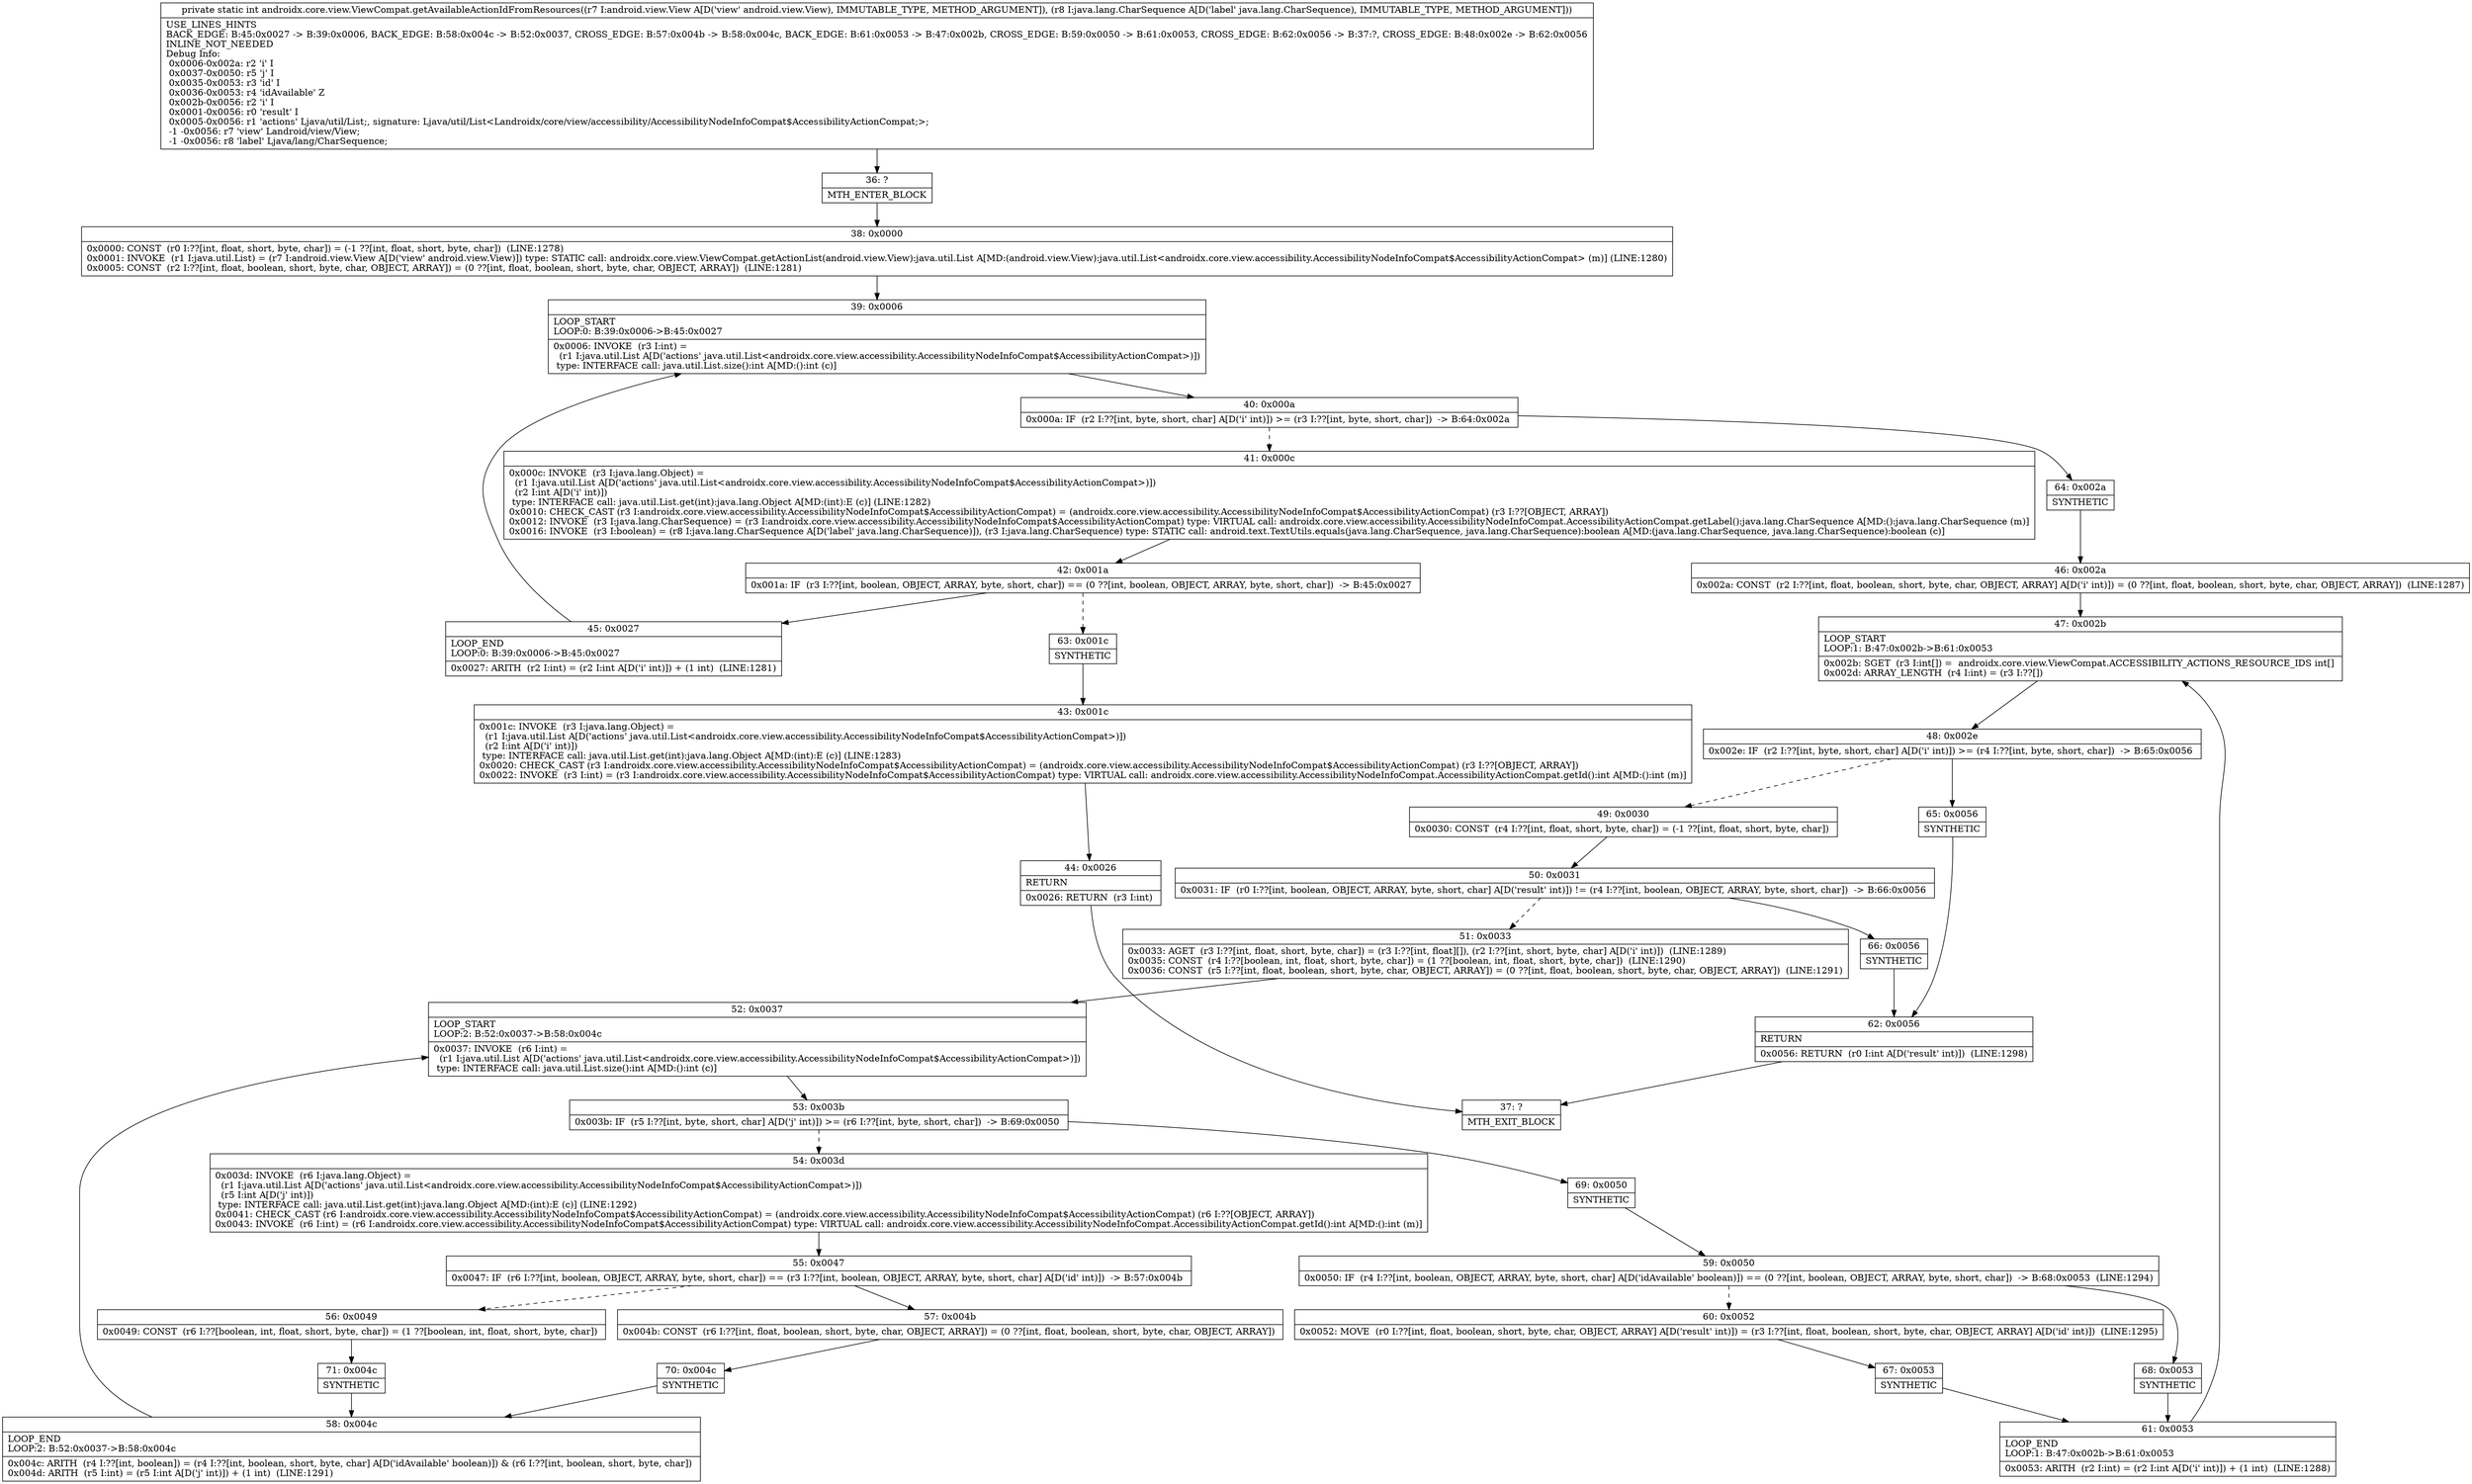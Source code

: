 digraph "CFG forandroidx.core.view.ViewCompat.getAvailableActionIdFromResources(Landroid\/view\/View;Ljava\/lang\/CharSequence;)I" {
Node_36 [shape=record,label="{36\:\ ?|MTH_ENTER_BLOCK\l}"];
Node_38 [shape=record,label="{38\:\ 0x0000|0x0000: CONST  (r0 I:??[int, float, short, byte, char]) = (\-1 ??[int, float, short, byte, char])  (LINE:1278)\l0x0001: INVOKE  (r1 I:java.util.List) = (r7 I:android.view.View A[D('view' android.view.View)]) type: STATIC call: androidx.core.view.ViewCompat.getActionList(android.view.View):java.util.List A[MD:(android.view.View):java.util.List\<androidx.core.view.accessibility.AccessibilityNodeInfoCompat$AccessibilityActionCompat\> (m)] (LINE:1280)\l0x0005: CONST  (r2 I:??[int, float, boolean, short, byte, char, OBJECT, ARRAY]) = (0 ??[int, float, boolean, short, byte, char, OBJECT, ARRAY])  (LINE:1281)\l}"];
Node_39 [shape=record,label="{39\:\ 0x0006|LOOP_START\lLOOP:0: B:39:0x0006\-\>B:45:0x0027\l|0x0006: INVOKE  (r3 I:int) = \l  (r1 I:java.util.List A[D('actions' java.util.List\<androidx.core.view.accessibility.AccessibilityNodeInfoCompat$AccessibilityActionCompat\>)])\l type: INTERFACE call: java.util.List.size():int A[MD:():int (c)]\l}"];
Node_40 [shape=record,label="{40\:\ 0x000a|0x000a: IF  (r2 I:??[int, byte, short, char] A[D('i' int)]) \>= (r3 I:??[int, byte, short, char])  \-\> B:64:0x002a \l}"];
Node_41 [shape=record,label="{41\:\ 0x000c|0x000c: INVOKE  (r3 I:java.lang.Object) = \l  (r1 I:java.util.List A[D('actions' java.util.List\<androidx.core.view.accessibility.AccessibilityNodeInfoCompat$AccessibilityActionCompat\>)])\l  (r2 I:int A[D('i' int)])\l type: INTERFACE call: java.util.List.get(int):java.lang.Object A[MD:(int):E (c)] (LINE:1282)\l0x0010: CHECK_CAST (r3 I:androidx.core.view.accessibility.AccessibilityNodeInfoCompat$AccessibilityActionCompat) = (androidx.core.view.accessibility.AccessibilityNodeInfoCompat$AccessibilityActionCompat) (r3 I:??[OBJECT, ARRAY]) \l0x0012: INVOKE  (r3 I:java.lang.CharSequence) = (r3 I:androidx.core.view.accessibility.AccessibilityNodeInfoCompat$AccessibilityActionCompat) type: VIRTUAL call: androidx.core.view.accessibility.AccessibilityNodeInfoCompat.AccessibilityActionCompat.getLabel():java.lang.CharSequence A[MD:():java.lang.CharSequence (m)]\l0x0016: INVOKE  (r3 I:boolean) = (r8 I:java.lang.CharSequence A[D('label' java.lang.CharSequence)]), (r3 I:java.lang.CharSequence) type: STATIC call: android.text.TextUtils.equals(java.lang.CharSequence, java.lang.CharSequence):boolean A[MD:(java.lang.CharSequence, java.lang.CharSequence):boolean (c)]\l}"];
Node_42 [shape=record,label="{42\:\ 0x001a|0x001a: IF  (r3 I:??[int, boolean, OBJECT, ARRAY, byte, short, char]) == (0 ??[int, boolean, OBJECT, ARRAY, byte, short, char])  \-\> B:45:0x0027 \l}"];
Node_45 [shape=record,label="{45\:\ 0x0027|LOOP_END\lLOOP:0: B:39:0x0006\-\>B:45:0x0027\l|0x0027: ARITH  (r2 I:int) = (r2 I:int A[D('i' int)]) + (1 int)  (LINE:1281)\l}"];
Node_63 [shape=record,label="{63\:\ 0x001c|SYNTHETIC\l}"];
Node_43 [shape=record,label="{43\:\ 0x001c|0x001c: INVOKE  (r3 I:java.lang.Object) = \l  (r1 I:java.util.List A[D('actions' java.util.List\<androidx.core.view.accessibility.AccessibilityNodeInfoCompat$AccessibilityActionCompat\>)])\l  (r2 I:int A[D('i' int)])\l type: INTERFACE call: java.util.List.get(int):java.lang.Object A[MD:(int):E (c)] (LINE:1283)\l0x0020: CHECK_CAST (r3 I:androidx.core.view.accessibility.AccessibilityNodeInfoCompat$AccessibilityActionCompat) = (androidx.core.view.accessibility.AccessibilityNodeInfoCompat$AccessibilityActionCompat) (r3 I:??[OBJECT, ARRAY]) \l0x0022: INVOKE  (r3 I:int) = (r3 I:androidx.core.view.accessibility.AccessibilityNodeInfoCompat$AccessibilityActionCompat) type: VIRTUAL call: androidx.core.view.accessibility.AccessibilityNodeInfoCompat.AccessibilityActionCompat.getId():int A[MD:():int (m)]\l}"];
Node_44 [shape=record,label="{44\:\ 0x0026|RETURN\l|0x0026: RETURN  (r3 I:int) \l}"];
Node_37 [shape=record,label="{37\:\ ?|MTH_EXIT_BLOCK\l}"];
Node_64 [shape=record,label="{64\:\ 0x002a|SYNTHETIC\l}"];
Node_46 [shape=record,label="{46\:\ 0x002a|0x002a: CONST  (r2 I:??[int, float, boolean, short, byte, char, OBJECT, ARRAY] A[D('i' int)]) = (0 ??[int, float, boolean, short, byte, char, OBJECT, ARRAY])  (LINE:1287)\l}"];
Node_47 [shape=record,label="{47\:\ 0x002b|LOOP_START\lLOOP:1: B:47:0x002b\-\>B:61:0x0053\l|0x002b: SGET  (r3 I:int[]) =  androidx.core.view.ViewCompat.ACCESSIBILITY_ACTIONS_RESOURCE_IDS int[] \l0x002d: ARRAY_LENGTH  (r4 I:int) = (r3 I:??[]) \l}"];
Node_48 [shape=record,label="{48\:\ 0x002e|0x002e: IF  (r2 I:??[int, byte, short, char] A[D('i' int)]) \>= (r4 I:??[int, byte, short, char])  \-\> B:65:0x0056 \l}"];
Node_49 [shape=record,label="{49\:\ 0x0030|0x0030: CONST  (r4 I:??[int, float, short, byte, char]) = (\-1 ??[int, float, short, byte, char]) \l}"];
Node_50 [shape=record,label="{50\:\ 0x0031|0x0031: IF  (r0 I:??[int, boolean, OBJECT, ARRAY, byte, short, char] A[D('result' int)]) != (r4 I:??[int, boolean, OBJECT, ARRAY, byte, short, char])  \-\> B:66:0x0056 \l}"];
Node_51 [shape=record,label="{51\:\ 0x0033|0x0033: AGET  (r3 I:??[int, float, short, byte, char]) = (r3 I:??[int, float][]), (r2 I:??[int, short, byte, char] A[D('i' int)])  (LINE:1289)\l0x0035: CONST  (r4 I:??[boolean, int, float, short, byte, char]) = (1 ??[boolean, int, float, short, byte, char])  (LINE:1290)\l0x0036: CONST  (r5 I:??[int, float, boolean, short, byte, char, OBJECT, ARRAY]) = (0 ??[int, float, boolean, short, byte, char, OBJECT, ARRAY])  (LINE:1291)\l}"];
Node_52 [shape=record,label="{52\:\ 0x0037|LOOP_START\lLOOP:2: B:52:0x0037\-\>B:58:0x004c\l|0x0037: INVOKE  (r6 I:int) = \l  (r1 I:java.util.List A[D('actions' java.util.List\<androidx.core.view.accessibility.AccessibilityNodeInfoCompat$AccessibilityActionCompat\>)])\l type: INTERFACE call: java.util.List.size():int A[MD:():int (c)]\l}"];
Node_53 [shape=record,label="{53\:\ 0x003b|0x003b: IF  (r5 I:??[int, byte, short, char] A[D('j' int)]) \>= (r6 I:??[int, byte, short, char])  \-\> B:69:0x0050 \l}"];
Node_54 [shape=record,label="{54\:\ 0x003d|0x003d: INVOKE  (r6 I:java.lang.Object) = \l  (r1 I:java.util.List A[D('actions' java.util.List\<androidx.core.view.accessibility.AccessibilityNodeInfoCompat$AccessibilityActionCompat\>)])\l  (r5 I:int A[D('j' int)])\l type: INTERFACE call: java.util.List.get(int):java.lang.Object A[MD:(int):E (c)] (LINE:1292)\l0x0041: CHECK_CAST (r6 I:androidx.core.view.accessibility.AccessibilityNodeInfoCompat$AccessibilityActionCompat) = (androidx.core.view.accessibility.AccessibilityNodeInfoCompat$AccessibilityActionCompat) (r6 I:??[OBJECT, ARRAY]) \l0x0043: INVOKE  (r6 I:int) = (r6 I:androidx.core.view.accessibility.AccessibilityNodeInfoCompat$AccessibilityActionCompat) type: VIRTUAL call: androidx.core.view.accessibility.AccessibilityNodeInfoCompat.AccessibilityActionCompat.getId():int A[MD:():int (m)]\l}"];
Node_55 [shape=record,label="{55\:\ 0x0047|0x0047: IF  (r6 I:??[int, boolean, OBJECT, ARRAY, byte, short, char]) == (r3 I:??[int, boolean, OBJECT, ARRAY, byte, short, char] A[D('id' int)])  \-\> B:57:0x004b \l}"];
Node_56 [shape=record,label="{56\:\ 0x0049|0x0049: CONST  (r6 I:??[boolean, int, float, short, byte, char]) = (1 ??[boolean, int, float, short, byte, char]) \l}"];
Node_71 [shape=record,label="{71\:\ 0x004c|SYNTHETIC\l}"];
Node_58 [shape=record,label="{58\:\ 0x004c|LOOP_END\lLOOP:2: B:52:0x0037\-\>B:58:0x004c\l|0x004c: ARITH  (r4 I:??[int, boolean]) = (r4 I:??[int, boolean, short, byte, char] A[D('idAvailable' boolean)]) & (r6 I:??[int, boolean, short, byte, char]) \l0x004d: ARITH  (r5 I:int) = (r5 I:int A[D('j' int)]) + (1 int)  (LINE:1291)\l}"];
Node_57 [shape=record,label="{57\:\ 0x004b|0x004b: CONST  (r6 I:??[int, float, boolean, short, byte, char, OBJECT, ARRAY]) = (0 ??[int, float, boolean, short, byte, char, OBJECT, ARRAY]) \l}"];
Node_70 [shape=record,label="{70\:\ 0x004c|SYNTHETIC\l}"];
Node_69 [shape=record,label="{69\:\ 0x0050|SYNTHETIC\l}"];
Node_59 [shape=record,label="{59\:\ 0x0050|0x0050: IF  (r4 I:??[int, boolean, OBJECT, ARRAY, byte, short, char] A[D('idAvailable' boolean)]) == (0 ??[int, boolean, OBJECT, ARRAY, byte, short, char])  \-\> B:68:0x0053  (LINE:1294)\l}"];
Node_60 [shape=record,label="{60\:\ 0x0052|0x0052: MOVE  (r0 I:??[int, float, boolean, short, byte, char, OBJECT, ARRAY] A[D('result' int)]) = (r3 I:??[int, float, boolean, short, byte, char, OBJECT, ARRAY] A[D('id' int)])  (LINE:1295)\l}"];
Node_67 [shape=record,label="{67\:\ 0x0053|SYNTHETIC\l}"];
Node_61 [shape=record,label="{61\:\ 0x0053|LOOP_END\lLOOP:1: B:47:0x002b\-\>B:61:0x0053\l|0x0053: ARITH  (r2 I:int) = (r2 I:int A[D('i' int)]) + (1 int)  (LINE:1288)\l}"];
Node_68 [shape=record,label="{68\:\ 0x0053|SYNTHETIC\l}"];
Node_66 [shape=record,label="{66\:\ 0x0056|SYNTHETIC\l}"];
Node_62 [shape=record,label="{62\:\ 0x0056|RETURN\l|0x0056: RETURN  (r0 I:int A[D('result' int)])  (LINE:1298)\l}"];
Node_65 [shape=record,label="{65\:\ 0x0056|SYNTHETIC\l}"];
MethodNode[shape=record,label="{private static int androidx.core.view.ViewCompat.getAvailableActionIdFromResources((r7 I:android.view.View A[D('view' android.view.View), IMMUTABLE_TYPE, METHOD_ARGUMENT]), (r8 I:java.lang.CharSequence A[D('label' java.lang.CharSequence), IMMUTABLE_TYPE, METHOD_ARGUMENT]))  | USE_LINES_HINTS\lBACK_EDGE: B:45:0x0027 \-\> B:39:0x0006, BACK_EDGE: B:58:0x004c \-\> B:52:0x0037, CROSS_EDGE: B:57:0x004b \-\> B:58:0x004c, BACK_EDGE: B:61:0x0053 \-\> B:47:0x002b, CROSS_EDGE: B:59:0x0050 \-\> B:61:0x0053, CROSS_EDGE: B:62:0x0056 \-\> B:37:?, CROSS_EDGE: B:48:0x002e \-\> B:62:0x0056\lINLINE_NOT_NEEDED\lDebug Info:\l  0x0006\-0x002a: r2 'i' I\l  0x0037\-0x0050: r5 'j' I\l  0x0035\-0x0053: r3 'id' I\l  0x0036\-0x0053: r4 'idAvailable' Z\l  0x002b\-0x0056: r2 'i' I\l  0x0001\-0x0056: r0 'result' I\l  0x0005\-0x0056: r1 'actions' Ljava\/util\/List;, signature: Ljava\/util\/List\<Landroidx\/core\/view\/accessibility\/AccessibilityNodeInfoCompat$AccessibilityActionCompat;\>;\l  \-1 \-0x0056: r7 'view' Landroid\/view\/View;\l  \-1 \-0x0056: r8 'label' Ljava\/lang\/CharSequence;\l}"];
MethodNode -> Node_36;Node_36 -> Node_38;
Node_38 -> Node_39;
Node_39 -> Node_40;
Node_40 -> Node_41[style=dashed];
Node_40 -> Node_64;
Node_41 -> Node_42;
Node_42 -> Node_45;
Node_42 -> Node_63[style=dashed];
Node_45 -> Node_39;
Node_63 -> Node_43;
Node_43 -> Node_44;
Node_44 -> Node_37;
Node_64 -> Node_46;
Node_46 -> Node_47;
Node_47 -> Node_48;
Node_48 -> Node_49[style=dashed];
Node_48 -> Node_65;
Node_49 -> Node_50;
Node_50 -> Node_51[style=dashed];
Node_50 -> Node_66;
Node_51 -> Node_52;
Node_52 -> Node_53;
Node_53 -> Node_54[style=dashed];
Node_53 -> Node_69;
Node_54 -> Node_55;
Node_55 -> Node_56[style=dashed];
Node_55 -> Node_57;
Node_56 -> Node_71;
Node_71 -> Node_58;
Node_58 -> Node_52;
Node_57 -> Node_70;
Node_70 -> Node_58;
Node_69 -> Node_59;
Node_59 -> Node_60[style=dashed];
Node_59 -> Node_68;
Node_60 -> Node_67;
Node_67 -> Node_61;
Node_61 -> Node_47;
Node_68 -> Node_61;
Node_66 -> Node_62;
Node_62 -> Node_37;
Node_65 -> Node_62;
}

